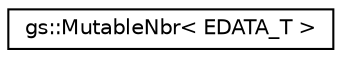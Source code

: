 digraph "Graphical Class Hierarchy"
{
 // LATEX_PDF_SIZE
  edge [fontname="Helvetica",fontsize="10",labelfontname="Helvetica",labelfontsize="10"];
  node [fontname="Helvetica",fontsize="10",shape=record];
  rankdir="LR";
  Node0 [label="gs::MutableNbr\< EDATA_T \>",height=0.2,width=0.4,color="black", fillcolor="white", style="filled",URL="$structgs_1_1MutableNbr.html",tooltip=" "];
}
